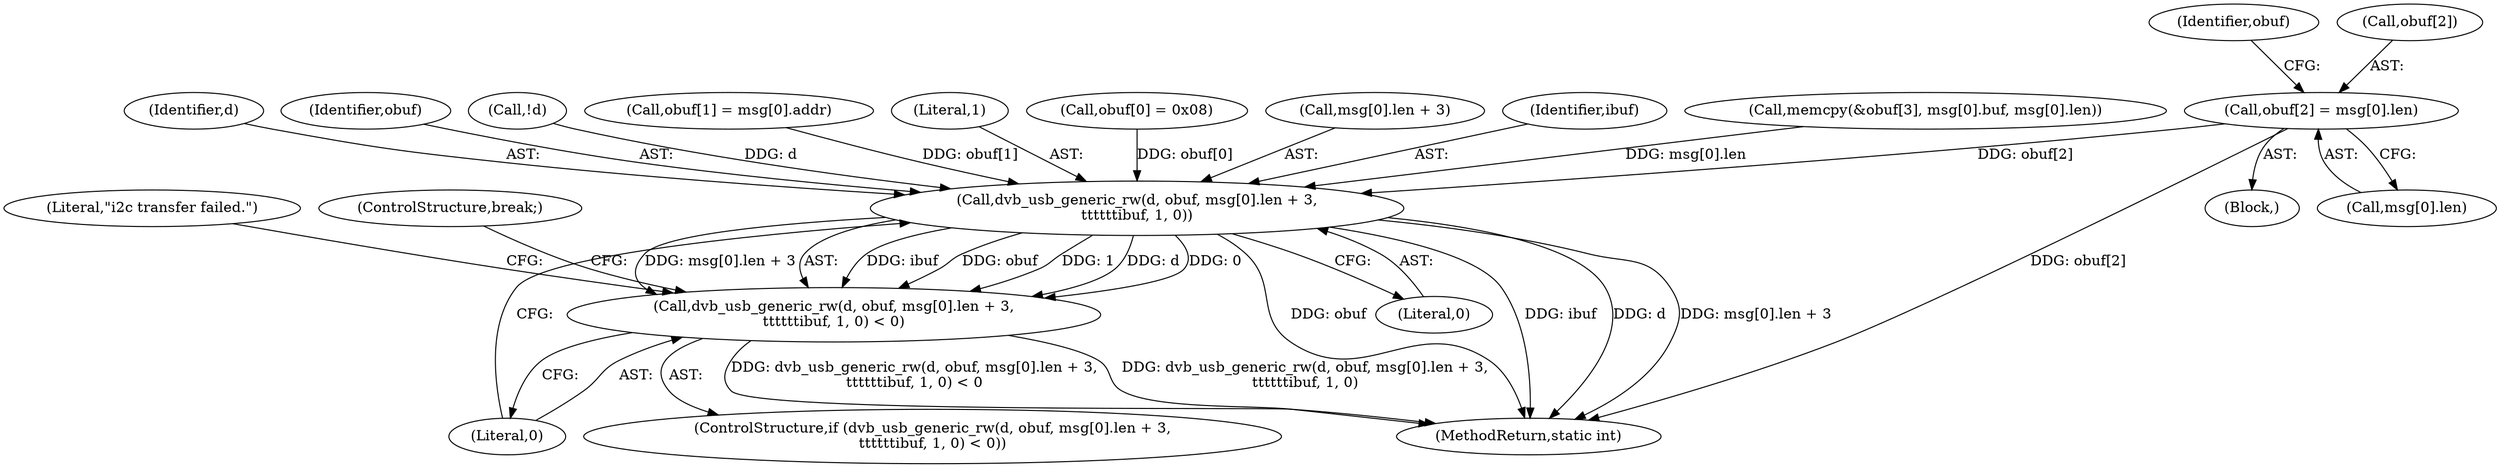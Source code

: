 digraph "1_linux_606142af57dad981b78707234cfbd15f9f7b7125_1@array" {
"1000235" [label="(Call,obuf[2] = msg[0].len)"];
"1000261" [label="(Call,dvb_usb_generic_rw(d, obuf, msg[0].len + 3,\n\t\t\t\t\t\tibuf, 1, 0))"];
"1000260" [label="(Call,dvb_usb_generic_rw(d, obuf, msg[0].len + 3,\n\t\t\t\t\t\tibuf, 1, 0) < 0)"];
"1000274" [label="(Literal,0)"];
"1000264" [label="(Call,msg[0].len + 3)"];
"1000271" [label="(Identifier,ibuf)"];
"1000235" [label="(Call,obuf[2] = msg[0].len)"];
"1000244" [label="(Call,memcpy(&obuf[3], msg[0].buf, msg[0].len))"];
"1000262" [label="(Identifier,d)"];
"1000263" [label="(Identifier,obuf)"];
"1000273" [label="(Literal,0)"];
"1000115" [label="(Call,!d)"];
"1000276" [label="(Literal,\"i2c transfer failed.\")"];
"1000247" [label="(Identifier,obuf)"];
"1000260" [label="(Call,dvb_usb_generic_rw(d, obuf, msg[0].len + 3,\n\t\t\t\t\t\tibuf, 1, 0) < 0)"];
"1000226" [label="(Call,obuf[1] = msg[0].addr)"];
"1000141" [label="(Block,)"];
"1000236" [label="(Call,obuf[2])"];
"1000272" [label="(Literal,1)"];
"1000259" [label="(ControlStructure,if (dvb_usb_generic_rw(d, obuf, msg[0].len + 3,\n\t\t\t\t\t\tibuf, 1, 0) < 0))"];
"1000261" [label="(Call,dvb_usb_generic_rw(d, obuf, msg[0].len + 3,\n\t\t\t\t\t\tibuf, 1, 0))"];
"1000377" [label="(MethodReturn,static int)"];
"1000239" [label="(Call,msg[0].len)"];
"1000221" [label="(Call,obuf[0] = 0x08)"];
"1000277" [label="(ControlStructure,break;)"];
"1000235" -> "1000141"  [label="AST: "];
"1000235" -> "1000239"  [label="CFG: "];
"1000236" -> "1000235"  [label="AST: "];
"1000239" -> "1000235"  [label="AST: "];
"1000247" -> "1000235"  [label="CFG: "];
"1000235" -> "1000377"  [label="DDG: obuf[2]"];
"1000235" -> "1000261"  [label="DDG: obuf[2]"];
"1000261" -> "1000260"  [label="AST: "];
"1000261" -> "1000273"  [label="CFG: "];
"1000262" -> "1000261"  [label="AST: "];
"1000263" -> "1000261"  [label="AST: "];
"1000264" -> "1000261"  [label="AST: "];
"1000271" -> "1000261"  [label="AST: "];
"1000272" -> "1000261"  [label="AST: "];
"1000273" -> "1000261"  [label="AST: "];
"1000274" -> "1000261"  [label="CFG: "];
"1000261" -> "1000377"  [label="DDG: d"];
"1000261" -> "1000377"  [label="DDG: msg[0].len + 3"];
"1000261" -> "1000377"  [label="DDG: obuf"];
"1000261" -> "1000377"  [label="DDG: ibuf"];
"1000261" -> "1000260"  [label="DDG: ibuf"];
"1000261" -> "1000260"  [label="DDG: obuf"];
"1000261" -> "1000260"  [label="DDG: 1"];
"1000261" -> "1000260"  [label="DDG: d"];
"1000261" -> "1000260"  [label="DDG: 0"];
"1000261" -> "1000260"  [label="DDG: msg[0].len + 3"];
"1000115" -> "1000261"  [label="DDG: d"];
"1000226" -> "1000261"  [label="DDG: obuf[1]"];
"1000221" -> "1000261"  [label="DDG: obuf[0]"];
"1000244" -> "1000261"  [label="DDG: msg[0].len"];
"1000260" -> "1000259"  [label="AST: "];
"1000260" -> "1000274"  [label="CFG: "];
"1000274" -> "1000260"  [label="AST: "];
"1000276" -> "1000260"  [label="CFG: "];
"1000277" -> "1000260"  [label="CFG: "];
"1000260" -> "1000377"  [label="DDG: dvb_usb_generic_rw(d, obuf, msg[0].len + 3,\n\t\t\t\t\t\tibuf, 1, 0) < 0"];
"1000260" -> "1000377"  [label="DDG: dvb_usb_generic_rw(d, obuf, msg[0].len + 3,\n\t\t\t\t\t\tibuf, 1, 0)"];
}
